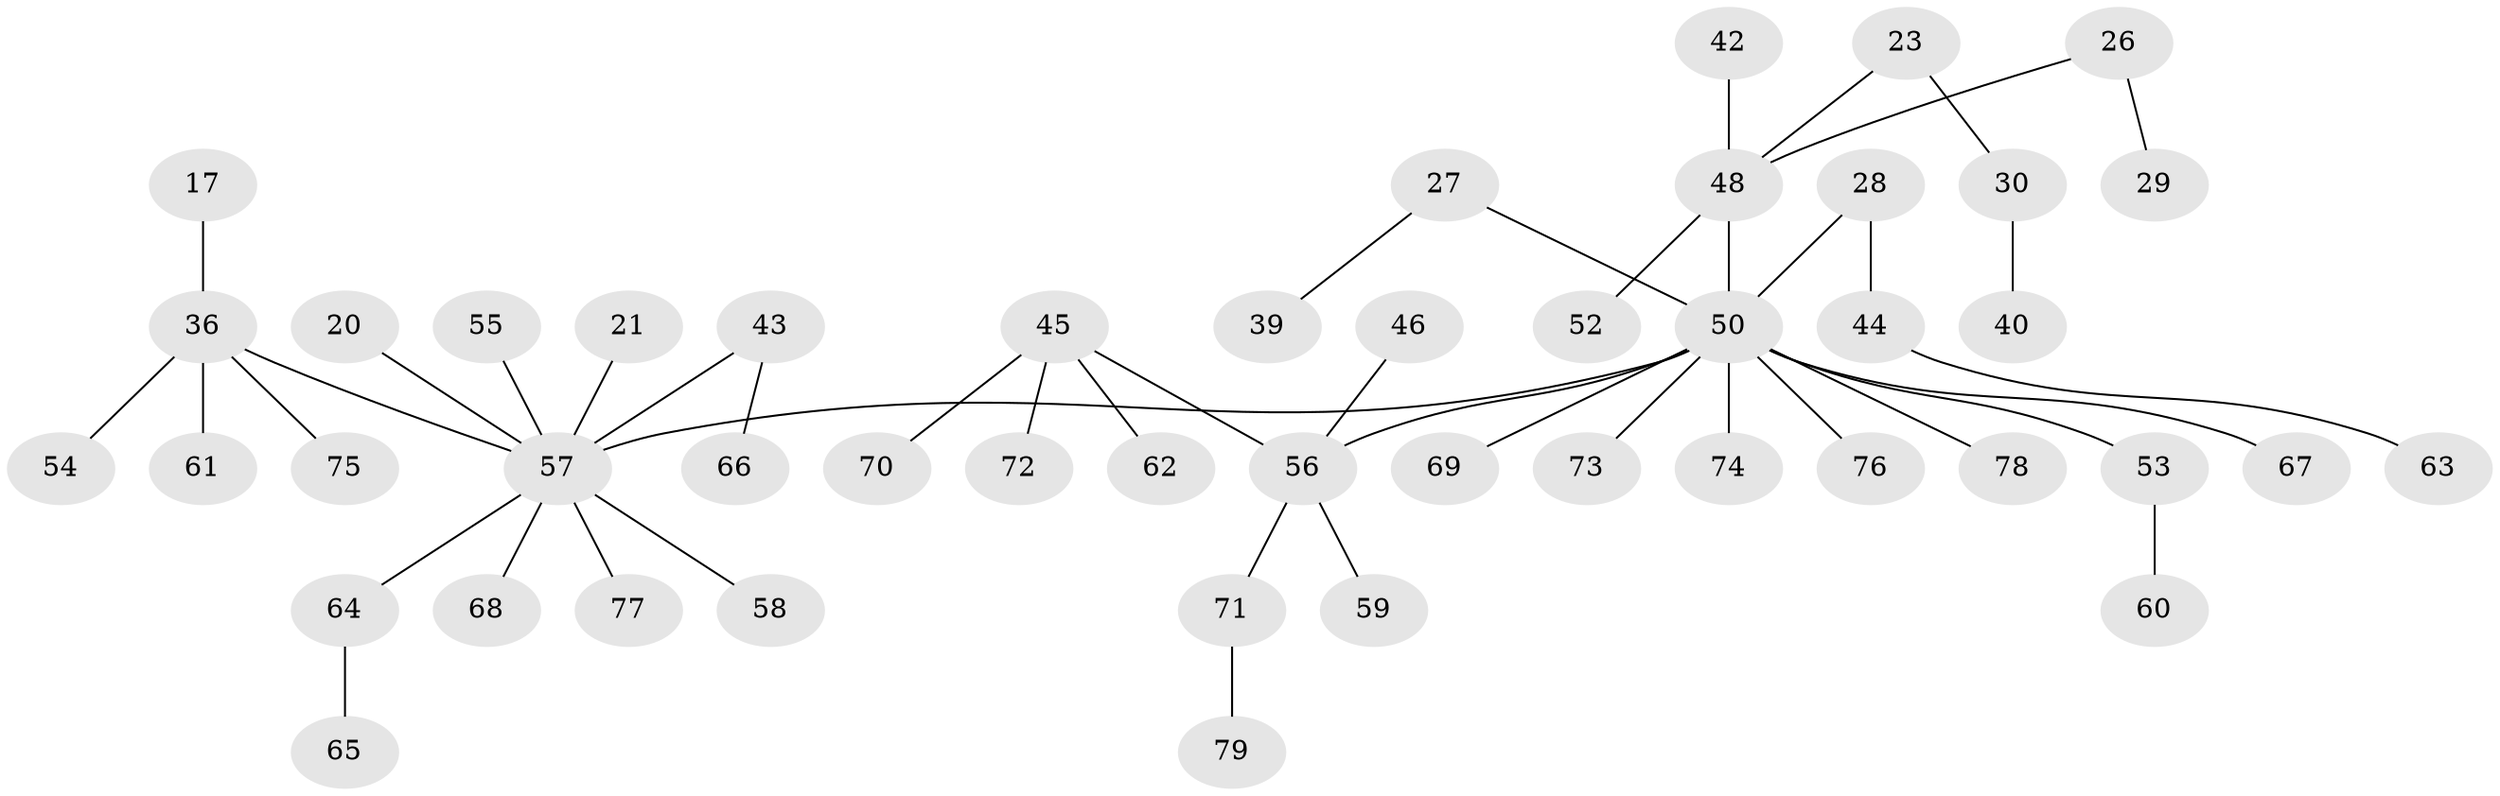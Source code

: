 // original degree distribution, {6: 0.012658227848101266, 3: 0.1518987341772152, 4: 0.06329113924050633, 5: 0.0379746835443038, 2: 0.26582278481012656, 1: 0.46835443037974683}
// Generated by graph-tools (version 1.1) at 2025/56/03/04/25 21:56:54]
// undirected, 47 vertices, 46 edges
graph export_dot {
graph [start="1"]
  node [color=gray90,style=filled];
  17;
  20;
  21;
  23;
  26;
  27;
  28;
  29;
  30;
  36 [super="+34+15+16"];
  39;
  40;
  42;
  43;
  44;
  45 [super="+25"];
  46;
  48 [super="+32+9+22"];
  50 [super="+2+24+4+49"];
  52;
  53 [super="+38"];
  54;
  55;
  56 [super="+33"];
  57 [super="+11+8+12"];
  58;
  59;
  60;
  61;
  62;
  63;
  64 [super="+31+51"];
  65;
  66;
  67;
  68;
  69;
  70;
  71;
  72;
  73;
  74;
  75;
  76;
  77;
  78;
  79;
  17 -- 36;
  20 -- 57;
  21 -- 57;
  23 -- 30;
  23 -- 48;
  26 -- 29;
  26 -- 48;
  27 -- 39;
  27 -- 50;
  28 -- 44;
  28 -- 50;
  30 -- 40;
  36 -- 75;
  36 -- 54;
  36 -- 57;
  36 -- 61;
  42 -- 48;
  43 -- 66;
  43 -- 57;
  44 -- 63;
  45 -- 70;
  45 -- 72;
  45 -- 62;
  45 -- 56;
  46 -- 56;
  48 -- 52;
  48 -- 50;
  50 -- 74;
  50 -- 78;
  50 -- 76;
  50 -- 57;
  50 -- 67;
  50 -- 69;
  50 -- 53;
  50 -- 56;
  50 -- 73;
  53 -- 60;
  55 -- 57;
  56 -- 71;
  56 -- 59;
  57 -- 58;
  57 -- 77;
  57 -- 68;
  57 -- 64;
  64 -- 65;
  71 -- 79;
}
